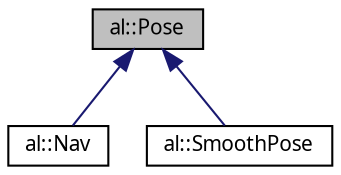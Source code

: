 digraph "al::Pose"
{
 // LATEX_PDF_SIZE
  bgcolor="transparent";
  edge [fontname="FreeSans.ttf",fontsize="10",labelfontname="FreeSans.ttf",labelfontsize="10"];
  node [fontname="FreeSans.ttf",fontsize="10",shape=record];
  Node1 [label="al::Pose",height=0.2,width=0.4,color="black", fillcolor="grey75", style="filled", fontcolor="black",tooltip="A local coordinate frame."];
  Node1 -> Node2 [dir="back",color="midnightblue",fontsize="10",style="solid",fontname="FreeSans.ttf"];
  Node2 [label="al::Nav",height=0.2,width=0.4,color="black",URL="$classal_1_1_nav.html",tooltip=" "];
  Node1 -> Node3 [dir="back",color="midnightblue",fontsize="10",style="solid",fontname="FreeSans.ttf"];
  Node3 [label="al::SmoothPose",height=0.2,width=0.4,color="black",URL="$classal_1_1_smooth_pose.html",tooltip="A Smoothed Pose."];
}

